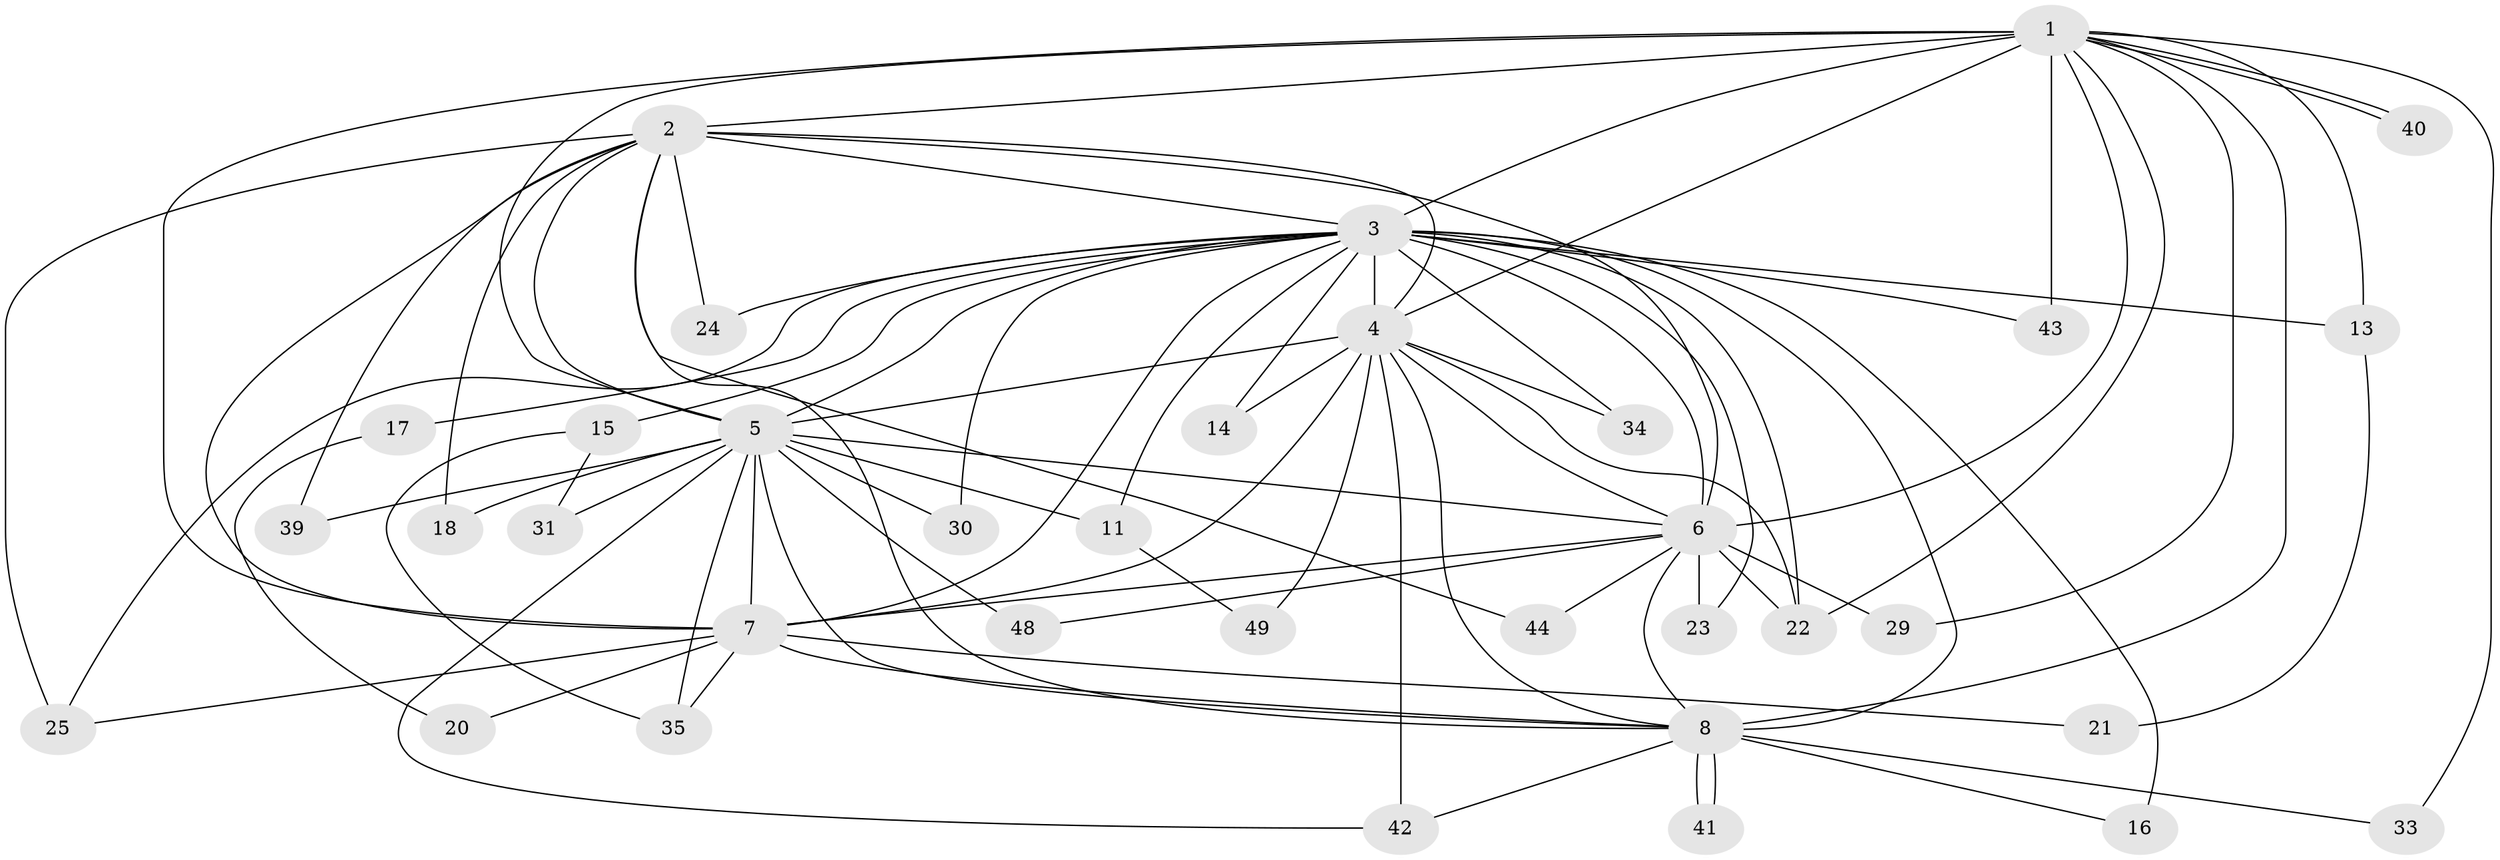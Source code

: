 // original degree distribution, {17: 0.058823529411764705, 14: 0.0196078431372549, 12: 0.0196078431372549, 15: 0.058823529411764705, 16: 0.0196078431372549, 22: 0.0196078431372549, 3: 0.17647058823529413, 2: 0.6078431372549019, 5: 0.0196078431372549}
// Generated by graph-tools (version 1.1) at 2025/17/03/04/25 18:17:48]
// undirected, 35 vertices, 85 edges
graph export_dot {
graph [start="1"]
  node [color=gray90,style=filled];
  1 [super="+19"];
  2;
  3 [super="+9+46+10"];
  4;
  5;
  6;
  7 [super="+37"];
  8 [super="+12"];
  11;
  13;
  14;
  15;
  16;
  17;
  18;
  20;
  21;
  22 [super="+27"];
  23;
  24 [super="+50"];
  25 [super="+36"];
  29;
  30;
  31;
  33;
  34;
  35 [super="+47"];
  39;
  40;
  41;
  42 [super="+51"];
  43;
  44;
  48;
  49;
  1 -- 2;
  1 -- 3 [weight=4];
  1 -- 4;
  1 -- 5;
  1 -- 6;
  1 -- 7;
  1 -- 8;
  1 -- 13;
  1 -- 29;
  1 -- 33;
  1 -- 40;
  1 -- 40;
  1 -- 43;
  1 -- 22;
  2 -- 3 [weight=3];
  2 -- 4;
  2 -- 5;
  2 -- 6;
  2 -- 7;
  2 -- 8;
  2 -- 18;
  2 -- 24;
  2 -- 39;
  2 -- 44;
  2 -- 25;
  3 -- 4 [weight=4];
  3 -- 5 [weight=3];
  3 -- 6 [weight=4];
  3 -- 7 [weight=4];
  3 -- 8 [weight=4];
  3 -- 11;
  3 -- 14;
  3 -- 43;
  3 -- 13;
  3 -- 15 [weight=2];
  3 -- 16;
  3 -- 17;
  3 -- 22;
  3 -- 24 [weight=2];
  3 -- 34;
  3 -- 23;
  3 -- 25;
  3 -- 30;
  4 -- 5;
  4 -- 6;
  4 -- 7;
  4 -- 8;
  4 -- 14;
  4 -- 22;
  4 -- 34;
  4 -- 42;
  4 -- 49;
  5 -- 6;
  5 -- 7;
  5 -- 8;
  5 -- 11;
  5 -- 18;
  5 -- 30;
  5 -- 31;
  5 -- 39;
  5 -- 48;
  5 -- 42;
  5 -- 35;
  6 -- 7;
  6 -- 8;
  6 -- 22;
  6 -- 23;
  6 -- 29;
  6 -- 44;
  6 -- 48;
  7 -- 8 [weight=2];
  7 -- 20;
  7 -- 21;
  7 -- 25;
  7 -- 35;
  8 -- 16;
  8 -- 33;
  8 -- 41;
  8 -- 41;
  8 -- 42;
  11 -- 49;
  13 -- 21;
  15 -- 31;
  15 -- 35;
  17 -- 20;
}
